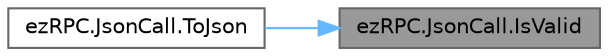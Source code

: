 digraph "ezRPC.JsonCall.IsValid"
{
 // LATEX_PDF_SIZE
  bgcolor="transparent";
  edge [fontname=Helvetica,fontsize=10,labelfontname=Helvetica,labelfontsize=10];
  node [fontname=Helvetica,fontsize=10,shape=box,height=0.2,width=0.4];
  rankdir="RL";
  Node1 [id="Node000001",label="ezRPC.JsonCall.IsValid",height=0.2,width=0.4,color="gray40", fillcolor="grey60", style="filled", fontcolor="black",tooltip=" "];
  Node1 -> Node2 [id="edge1_Node000001_Node000002",dir="back",color="steelblue1",style="solid",tooltip=" "];
  Node2 [id="Node000002",label="ezRPC.JsonCall.ToJson",height=0.2,width=0.4,color="grey40", fillcolor="white", style="filled",URL="$classez_r_p_c_1_1_json_call.html#ab88d8d21a33b47c40473e340eddc3255",tooltip="returns a string containing the serialized json corresponding to this call instance"];
}
